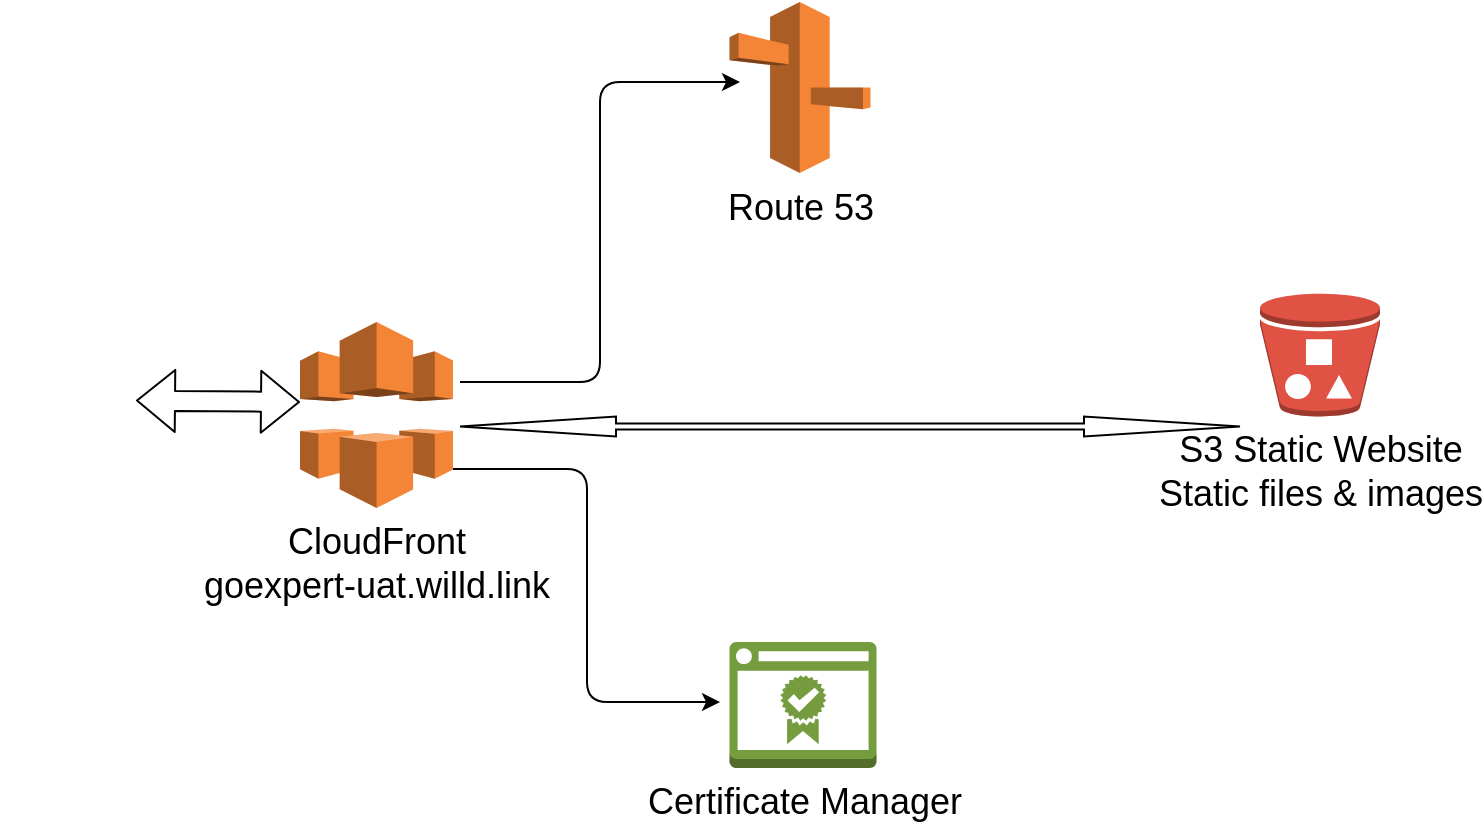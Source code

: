 <mxfile version="15.0.6" type="github">
  <diagram name="Page-1" id="aaaa8250-4180-3840-79b5-4cada1eebb92">
    <mxGraphModel dx="1449" dy="684" grid="1" gridSize="10" guides="1" tooltips="1" connect="1" arrows="1" fold="1" page="1" pageScale="1" pageWidth="850" pageHeight="1100" background="none" math="0" shadow="0">
      <root>
        <mxCell id="0" />
        <mxCell id="1" parent="0" />
        <mxCell id="Cpk3ik7vzR9aelOQb2CP-4" value="&lt;font style=&quot;font-size: 18px&quot;&gt;CloudFront&lt;br&gt;goexpert-uat.willd.link&lt;/font&gt;" style="outlineConnect=0;dashed=0;verticalLabelPosition=bottom;verticalAlign=top;align=center;html=1;shape=mxgraph.aws3.cloudfront;fillColor=#F58536;gradientColor=none;" vertex="1" parent="1">
          <mxGeometry x="170" y="330" width="76.5" height="93" as="geometry" />
        </mxCell>
        <mxCell id="Cpk3ik7vzR9aelOQb2CP-5" value="" style="shape=image;html=1;verticalAlign=top;verticalLabelPosition=bottom;labelBackgroundColor=#ffffff;imageAspect=0;aspect=fixed;image=https://cdn3.iconfinder.com/data/icons/free-icons-3/128/cat_3.png" vertex="1" parent="1">
          <mxGeometry x="20" y="335" width="68" height="68" as="geometry" />
        </mxCell>
        <mxCell id="Cpk3ik7vzR9aelOQb2CP-6" value="&lt;font style=&quot;font-size: 18px&quot;&gt;Route 53&lt;/font&gt;" style="outlineConnect=0;dashed=0;verticalLabelPosition=bottom;verticalAlign=top;align=center;html=1;shape=mxgraph.aws3.route_53;fillColor=#F58536;gradientColor=none;" vertex="1" parent="1">
          <mxGeometry x="384.75" y="170" width="70.5" height="85.5" as="geometry" />
        </mxCell>
        <mxCell id="Cpk3ik7vzR9aelOQb2CP-8" value="" style="shape=flexArrow;endArrow=classic;startArrow=classic;html=1;" edge="1" parent="1" source="Cpk3ik7vzR9aelOQb2CP-5">
          <mxGeometry width="100" height="100" relative="1" as="geometry">
            <mxPoint x="70" y="470" as="sourcePoint" />
            <mxPoint x="170" y="370" as="targetPoint" />
          </mxGeometry>
        </mxCell>
        <mxCell id="Cpk3ik7vzR9aelOQb2CP-9" value="" style="edgeStyle=elbowEdgeStyle;elbow=horizontal;endArrow=classic;html=1;" edge="1" parent="1">
          <mxGeometry width="50" height="50" relative="1" as="geometry">
            <mxPoint x="250" y="360" as="sourcePoint" />
            <mxPoint x="390" y="210" as="targetPoint" />
          </mxGeometry>
        </mxCell>
        <mxCell id="Cpk3ik7vzR9aelOQb2CP-10" value="" style="edgeStyle=elbowEdgeStyle;elbow=horizontal;endArrow=classic;html=1;exitX=1;exitY=0.79;exitDx=0;exitDy=0;exitPerimeter=0;" edge="1" parent="1" source="Cpk3ik7vzR9aelOQb2CP-4">
          <mxGeometry width="50" height="50" relative="1" as="geometry">
            <mxPoint x="240" y="430" as="sourcePoint" />
            <mxPoint x="380" y="520" as="targetPoint" />
          </mxGeometry>
        </mxCell>
        <mxCell id="Cpk3ik7vzR9aelOQb2CP-11" value="&lt;span style=&quot;font-size: 18px&quot;&gt;S3 Static Website&lt;/span&gt;&lt;br style=&quot;font-size: 18px&quot;&gt;&lt;span style=&quot;font-size: 18px&quot;&gt;Static files &amp;amp; images&lt;/span&gt;" style="outlineConnect=0;dashed=0;verticalLabelPosition=bottom;verticalAlign=top;align=center;html=1;shape=mxgraph.aws3.bucket_with_objects;fillColor=#E05243;gradientColor=none;" vertex="1" parent="1">
          <mxGeometry x="650" y="315.75" width="60" height="61.5" as="geometry" />
        </mxCell>
        <mxCell id="Cpk3ik7vzR9aelOQb2CP-15" value="&lt;font style=&quot;font-size: 18px&quot;&gt;Certificate Manager&lt;/font&gt;" style="outlineConnect=0;dashed=0;verticalLabelPosition=bottom;verticalAlign=top;align=center;html=1;shape=mxgraph.aws3.certificate_manager_2;fillColor=#759C3E;gradientColor=none;" vertex="1" parent="1">
          <mxGeometry x="384.75" y="490" width="73.5" height="63" as="geometry" />
        </mxCell>
        <mxCell id="Cpk3ik7vzR9aelOQb2CP-17" value="" style="shape=doubleArrow;whiteSpace=wrap;html=1;" vertex="1" parent="1">
          <mxGeometry x="250" y="377.25" width="390" height="10" as="geometry" />
        </mxCell>
      </root>
    </mxGraphModel>
  </diagram>
</mxfile>
